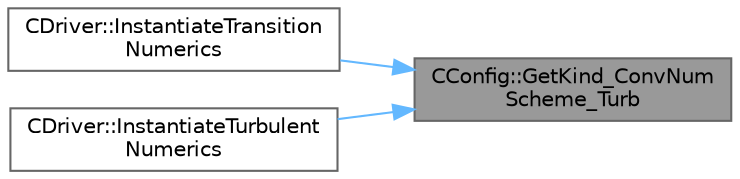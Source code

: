 digraph "CConfig::GetKind_ConvNumScheme_Turb"
{
 // LATEX_PDF_SIZE
  bgcolor="transparent";
  edge [fontname=Helvetica,fontsize=10,labelfontname=Helvetica,labelfontsize=10];
  node [fontname=Helvetica,fontsize=10,shape=box,height=0.2,width=0.4];
  rankdir="RL";
  Node1 [id="Node000001",label="CConfig::GetKind_ConvNum\lScheme_Turb",height=0.2,width=0.4,color="gray40", fillcolor="grey60", style="filled", fontcolor="black",tooltip="Get the kind of convective numerical scheme for the turbulence equations (upwind)."];
  Node1 -> Node2 [id="edge1_Node000001_Node000002",dir="back",color="steelblue1",style="solid",tooltip=" "];
  Node2 [id="Node000002",label="CDriver::InstantiateTransition\lNumerics",height=0.2,width=0.4,color="grey40", fillcolor="white", style="filled",URL="$classCDriver.html#a813c12f7ecef7e6e9bb5d6568cc7d364",tooltip="Helper to instantiate transition numerics specialized for different flow solvers."];
  Node1 -> Node3 [id="edge2_Node000001_Node000003",dir="back",color="steelblue1",style="solid",tooltip=" "];
  Node3 [id="Node000003",label="CDriver::InstantiateTurbulent\lNumerics",height=0.2,width=0.4,color="grey40", fillcolor="white", style="filled",URL="$classCDriver.html#a633c542feed921caeeaf65a8832f3777",tooltip="Helper to instantiate turbulence numerics specialized for different flow solvers."];
}
